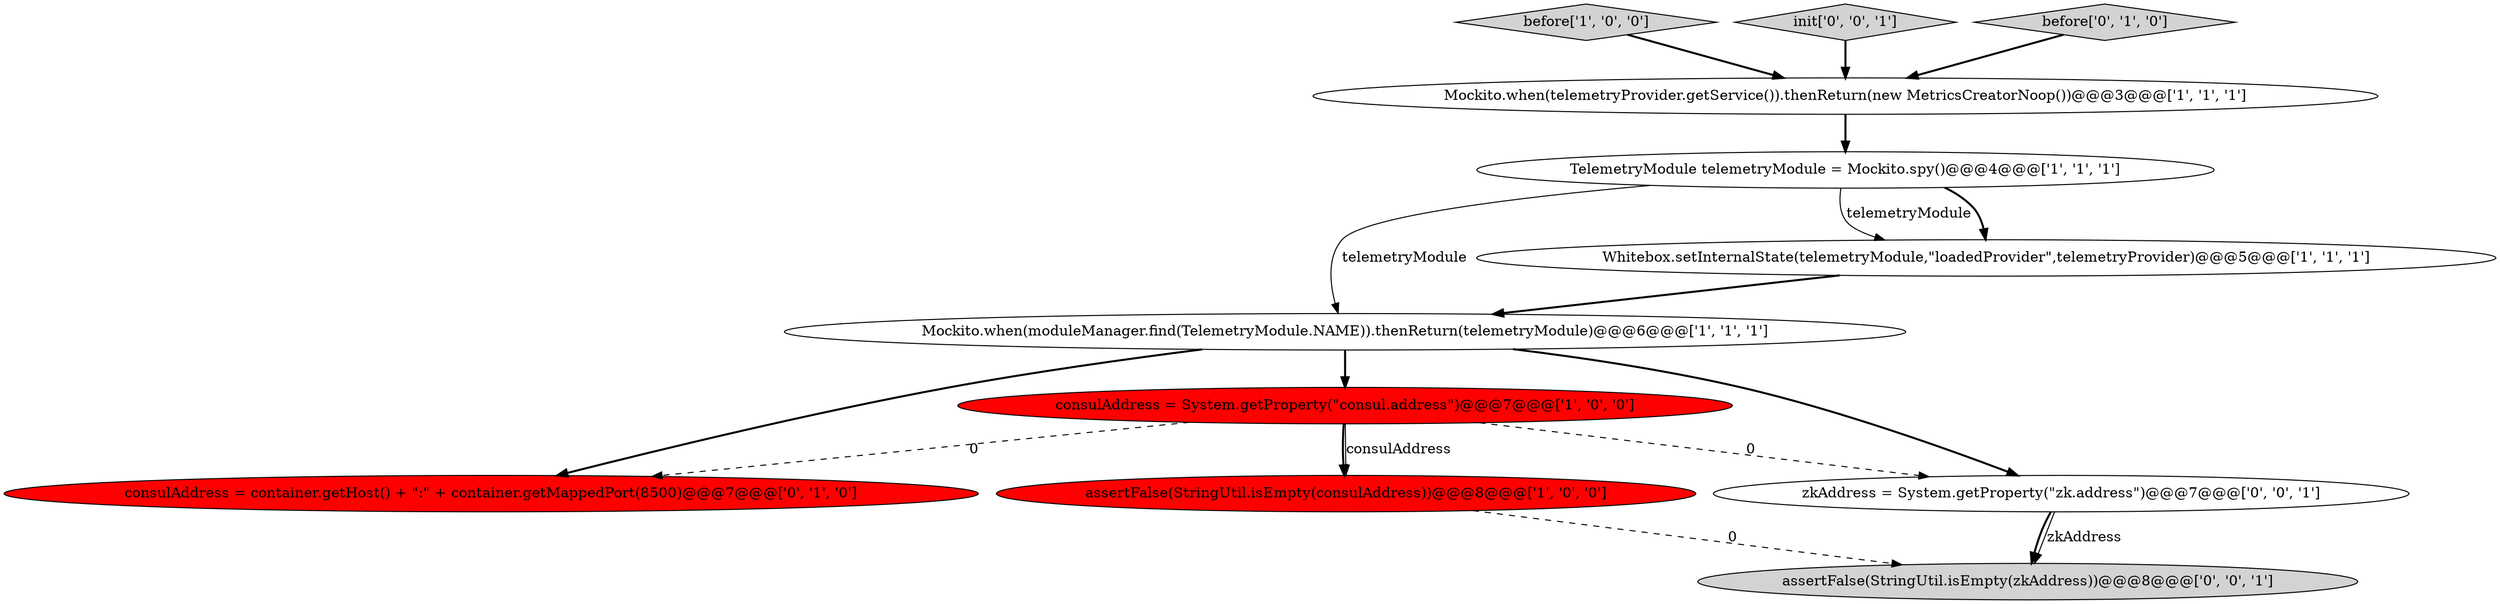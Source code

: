 digraph {
7 [style = filled, label = "consulAddress = container.getHost() + \":\" + container.getMappedPort(8500)@@@7@@@['0', '1', '0']", fillcolor = red, shape = ellipse image = "AAA1AAABBB2BBB"];
9 [style = filled, label = "assertFalse(StringUtil.isEmpty(zkAddress))@@@8@@@['0', '0', '1']", fillcolor = lightgray, shape = ellipse image = "AAA0AAABBB3BBB"];
4 [style = filled, label = "consulAddress = System.getProperty(\"consul.address\")@@@7@@@['1', '0', '0']", fillcolor = red, shape = ellipse image = "AAA1AAABBB1BBB"];
5 [style = filled, label = "before['1', '0', '0']", fillcolor = lightgray, shape = diamond image = "AAA0AAABBB1BBB"];
3 [style = filled, label = "assertFalse(StringUtil.isEmpty(consulAddress))@@@8@@@['1', '0', '0']", fillcolor = red, shape = ellipse image = "AAA1AAABBB1BBB"];
10 [style = filled, label = "init['0', '0', '1']", fillcolor = lightgray, shape = diamond image = "AAA0AAABBB3BBB"];
11 [style = filled, label = "zkAddress = System.getProperty(\"zk.address\")@@@7@@@['0', '0', '1']", fillcolor = white, shape = ellipse image = "AAA0AAABBB3BBB"];
0 [style = filled, label = "Mockito.when(moduleManager.find(TelemetryModule.NAME)).thenReturn(telemetryModule)@@@6@@@['1', '1', '1']", fillcolor = white, shape = ellipse image = "AAA0AAABBB1BBB"];
2 [style = filled, label = "TelemetryModule telemetryModule = Mockito.spy()@@@4@@@['1', '1', '1']", fillcolor = white, shape = ellipse image = "AAA0AAABBB1BBB"];
1 [style = filled, label = "Mockito.when(telemetryProvider.getService()).thenReturn(new MetricsCreatorNoop())@@@3@@@['1', '1', '1']", fillcolor = white, shape = ellipse image = "AAA0AAABBB1BBB"];
8 [style = filled, label = "before['0', '1', '0']", fillcolor = lightgray, shape = diamond image = "AAA0AAABBB2BBB"];
6 [style = filled, label = "Whitebox.setInternalState(telemetryModule,\"loadedProvider\",telemetryProvider)@@@5@@@['1', '1', '1']", fillcolor = white, shape = ellipse image = "AAA0AAABBB1BBB"];
2->6 [style = solid, label="telemetryModule"];
8->1 [style = bold, label=""];
4->3 [style = bold, label=""];
5->1 [style = bold, label=""];
0->11 [style = bold, label=""];
1->2 [style = bold, label=""];
6->0 [style = bold, label=""];
4->11 [style = dashed, label="0"];
4->3 [style = solid, label="consulAddress"];
10->1 [style = bold, label=""];
11->9 [style = bold, label=""];
0->4 [style = bold, label=""];
11->9 [style = solid, label="zkAddress"];
4->7 [style = dashed, label="0"];
2->6 [style = bold, label=""];
3->9 [style = dashed, label="0"];
2->0 [style = solid, label="telemetryModule"];
0->7 [style = bold, label=""];
}
